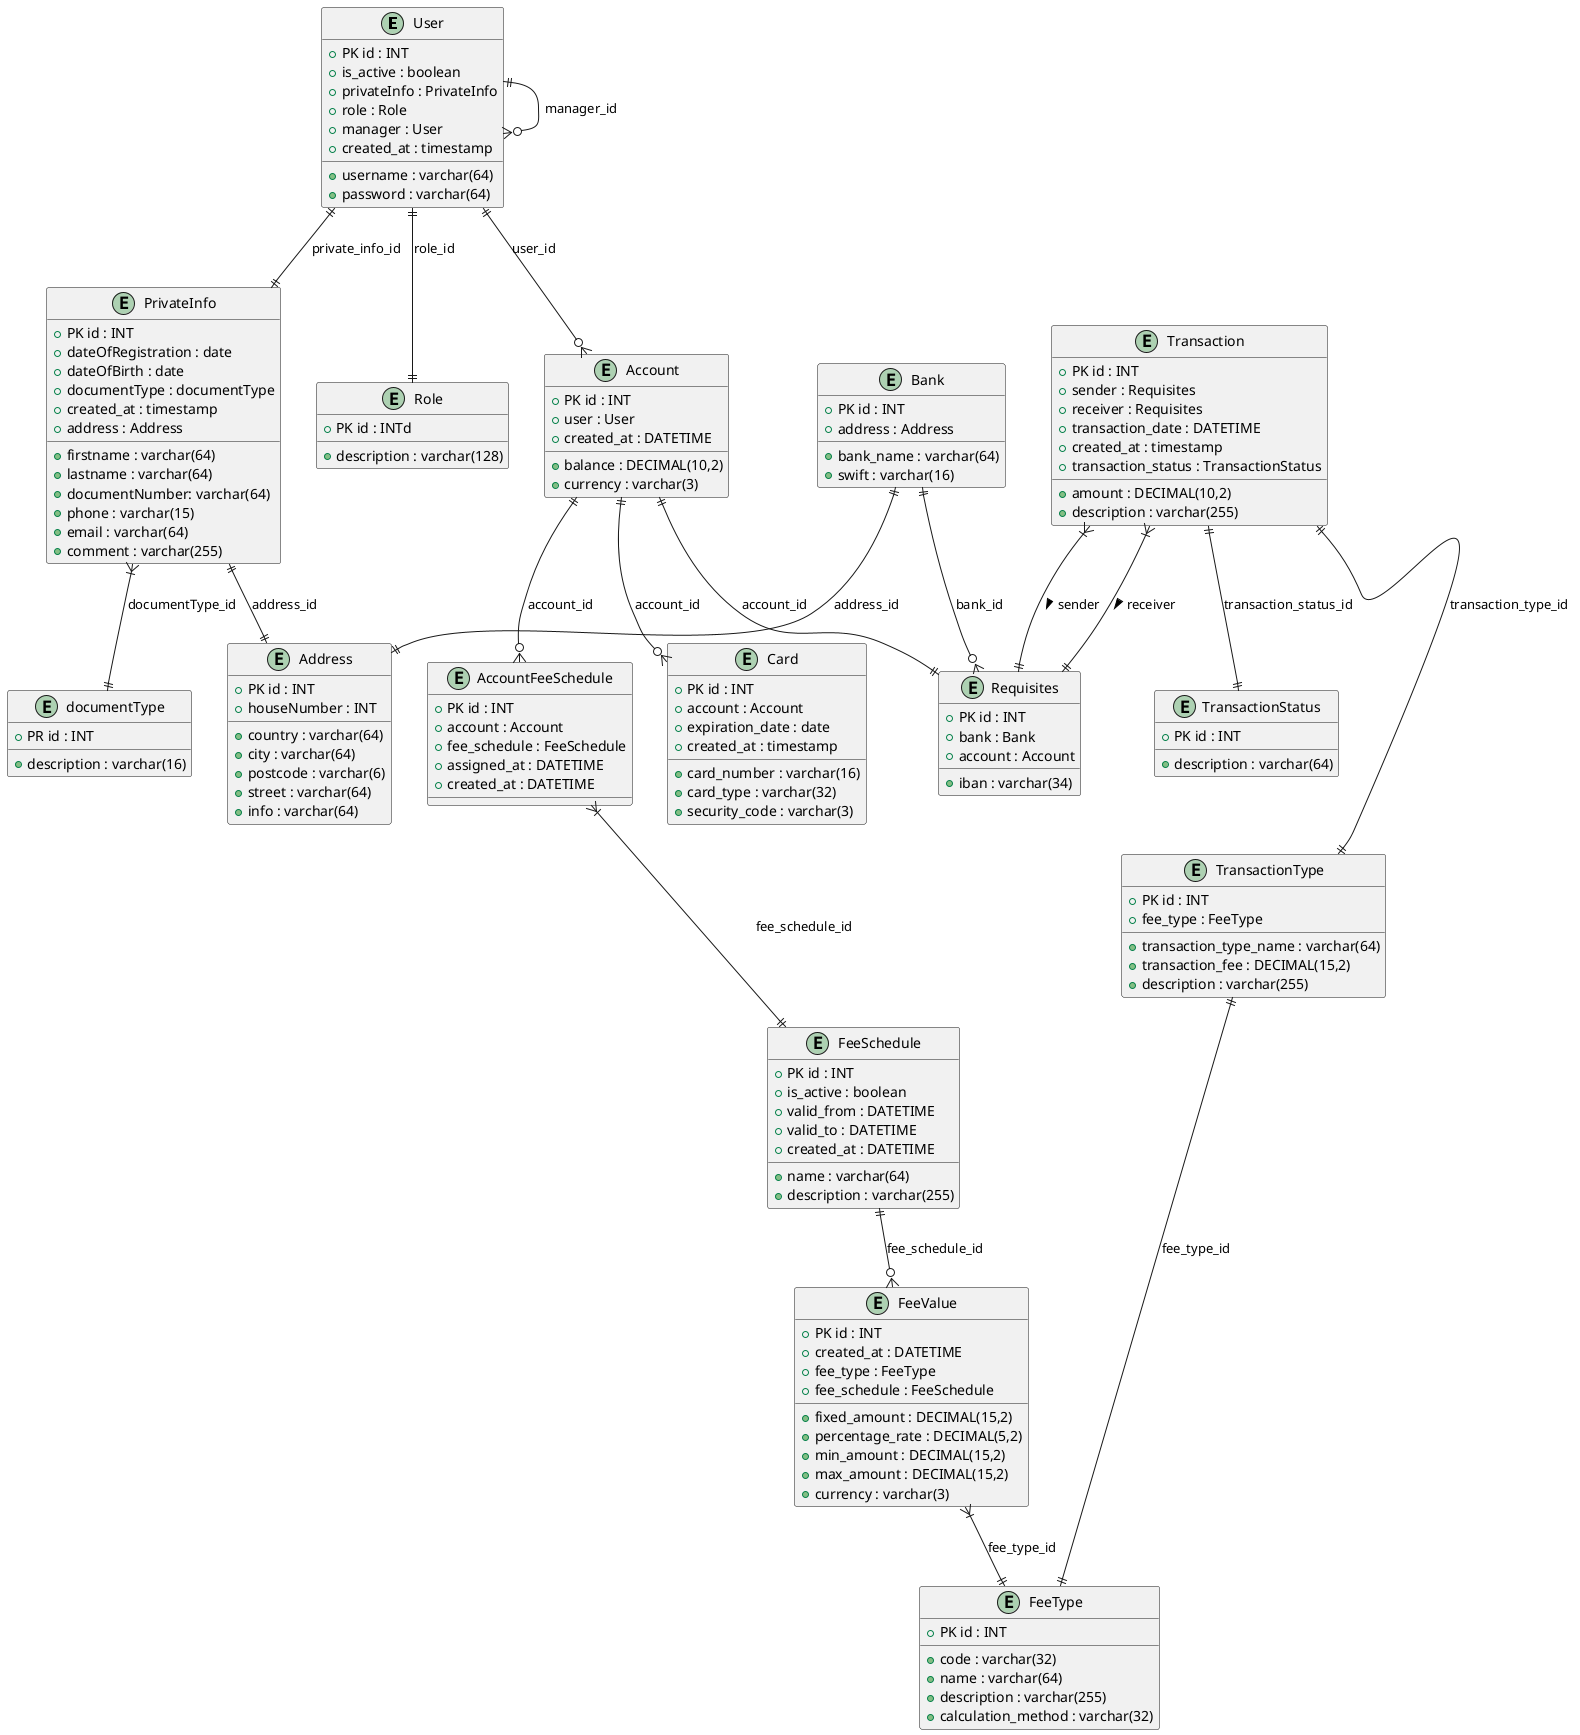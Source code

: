 @startuml


' Домен управления пользователями
entity User {
   + PK id : INT
   + username : varchar(64)
   + password : varchar(64)
   + is_active : boolean
   + privateInfo : PrivateInfo
   + role : Role
   + manager : User
   + created_at : timestamp

}

entity PrivateInfo {
   + PK id : INT
   + firstname : varchar(64)
   + lastname : varchar(64)
   + dateOfRegistration : date
   + dateOfBirth : date
   + documentType : documentType
   + documentNumber: varchar(64)
   + phone : varchar(15)
   + email : varchar(64)
   + comment : varchar(255)
   + created_at : timestamp
   + address : Address
}

entity documentType{
    + PR id : INT
    + description : varchar(16)
}

entity Address {
   + PK id : INT
   + country : varchar(64)
   + city : varchar(64)
   + postcode : varchar(6)
   + street : varchar(64)
   + houseNumber : INT
   + info : varchar(64)
}

entity Role {
   + PK id : INTd
   + description : varchar(128)
}

' Домен счетов
entity Account {
   + PK id : INT
   + user : User
   + balance : DECIMAL(10,2)
   + currency : varchar(3)
   + created_at : DATETIME
}



' Домен комиссий
entity FeeSchedule {
   + PK id : INT
   + name : varchar(64)
   + description : varchar(255)
   + is_active : boolean
   + valid_from : DATETIME
   + valid_to : DATETIME
   + created_at : DATETIME
}

entity FeeType {
   + PK id : INT
   + code : varchar(32)
   + name : varchar(64)
   + description : varchar(255)
   + calculation_method : varchar(32)
}

entity FeeValue {
   + PK id : INT
   + fixed_amount : DECIMAL(15,2)
   + percentage_rate : DECIMAL(5,2)
   + min_amount : DECIMAL(15,2)
   + max_amount : DECIMAL(15,2)
   + currency : varchar(3)
   + created_at : DATETIME
    + fee_type : FeeType
   + fee_schedule : FeeSchedule
}

entity AccountFeeSchedule {
   + PK id : INT
   + account : Account
   + fee_schedule : FeeSchedule
   + assigned_at : DATETIME
   + created_at : DATETIME
}

' Домен транзакций
entity Transaction {
   + PK id : INT
   + sender : Requisites
   + receiver : Requisites
   + amount : DECIMAL(10,2)
   + description : varchar(255)
   + transaction_date : DATETIME
   + created_at : timestamp
   + transaction_status : TransactionStatus
}

entity TransactionStatus {
   + PK id : INT
   + description : varchar(64)
}

entity TransactionType {
   + PK id : INT
   + fee_type : FeeType
   + transaction_type_name : varchar(64)
   + transaction_fee : DECIMAL(15,2)
   + description : varchar(255)
}

' Домен карт и банков
entity Card {
   + PK id : INT
   + account : Account
   + card_number : varchar(16)
   + card_type : varchar(32)
   + expiration_date : date
   + security_code : varchar(3)
   + created_at : timestamp
}

entity Bank {
   + PK id : INT
   + address : Address
   + bank_name : varchar(64)
   + swift : varchar(16)
}

entity Requisites {
   + PK id : INT
   + bank : Bank
   + account : Account
   + iban : varchar(34)
}


' Связи базового домена
User ||--|| PrivateInfo : private_info_id
User ||--|| Role : role_id
User ||--o{ User : manager_id
User ||--o{ Account : user_id
PrivateInfo ||--|| Address : address_id
PrivateInfo }|--|| documentType : documentType_id
Account ||--o{ Card : account_id
Account ||--|| Requisites : account_id

' Связи транзакционного домена
Transaction }|--|| Requisites : sender >
Transaction }|--|| Requisites : receiver >
Transaction ||--|| TransactionStatus : transaction_status_id
Transaction ||--|| TransactionType : transaction_type_id

' Связи банковского домена
Bank ||--o{ Requisites : bank_id
Bank ||--|| Address : address_id

' Связи домена комиссий
Account ||--o{ AccountFeeSchedule : account_id
AccountFeeSchedule }|--|| FeeSchedule : fee_schedule_id
FeeSchedule ||--o{ FeeValue : fee_schedule_id
FeeValue }|--|| FeeType : fee_type_id
TransactionType ||--|| FeeType : fee_type_id

@enduml
